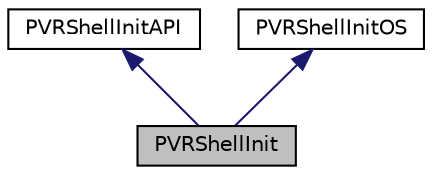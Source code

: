 digraph "PVRShellInit"
{
  edge [fontname="Helvetica",fontsize="10",labelfontname="Helvetica",labelfontsize="10"];
  node [fontname="Helvetica",fontsize="10",shape=record];
  Node1 [label="PVRShellInit",height=0.2,width=0.4,color="black", fillcolor="grey75", style="filled", fontcolor="black"];
  Node2 -> Node1 [dir="back",color="midnightblue",fontsize="10",style="solid"];
  Node2 [label="PVRShellInitAPI",height=0.2,width=0.4,color="black", fillcolor="white", style="filled",URL="$class_p_v_r_shell_init_a_p_i.html",tooltip="Initialisation interface with specific API. "];
  Node3 -> Node1 [dir="back",color="midnightblue",fontsize="10",style="solid"];
  Node3 [label="PVRShellInitOS",height=0.2,width=0.4,color="black", fillcolor="white", style="filled",URL="$class_p_v_r_shell_init_o_s.html",tooltip="Interface with specific Operating System. "];
}
